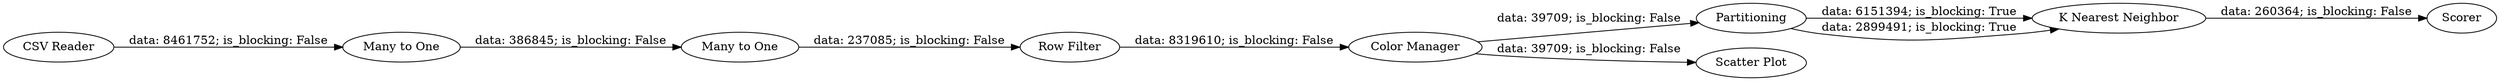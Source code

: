 digraph {
	"-8209425121990461040_5" [label=Partitioning]
	"-8209425121990461040_6" [label="K Nearest Neighbor"]
	"-8209425121990461040_1" [label="CSV Reader"]
	"-8209425121990461040_3" [label="Color Manager"]
	"-8209425121990461040_4" [label="Scatter Plot"]
	"-8209425121990461040_7" [label=Scorer]
	"-8209425121990461040_9" [label="Many to One"]
	"-8209425121990461040_2" [label="Row Filter"]
	"-8209425121990461040_8" [label="Many to One"]
	"-8209425121990461040_3" -> "-8209425121990461040_5" [label="data: 39709; is_blocking: False"]
	"-8209425121990461040_1" -> "-8209425121990461040_8" [label="data: 8461752; is_blocking: False"]
	"-8209425121990461040_9" -> "-8209425121990461040_2" [label="data: 237085; is_blocking: False"]
	"-8209425121990461040_5" -> "-8209425121990461040_6" [label="data: 6151394; is_blocking: True"]
	"-8209425121990461040_6" -> "-8209425121990461040_7" [label="data: 260364; is_blocking: False"]
	"-8209425121990461040_8" -> "-8209425121990461040_9" [label="data: 386845; is_blocking: False"]
	"-8209425121990461040_5" -> "-8209425121990461040_6" [label="data: 2899491; is_blocking: True"]
	"-8209425121990461040_2" -> "-8209425121990461040_3" [label="data: 8319610; is_blocking: False"]
	"-8209425121990461040_3" -> "-8209425121990461040_4" [label="data: 39709; is_blocking: False"]
	rankdir=LR
}

